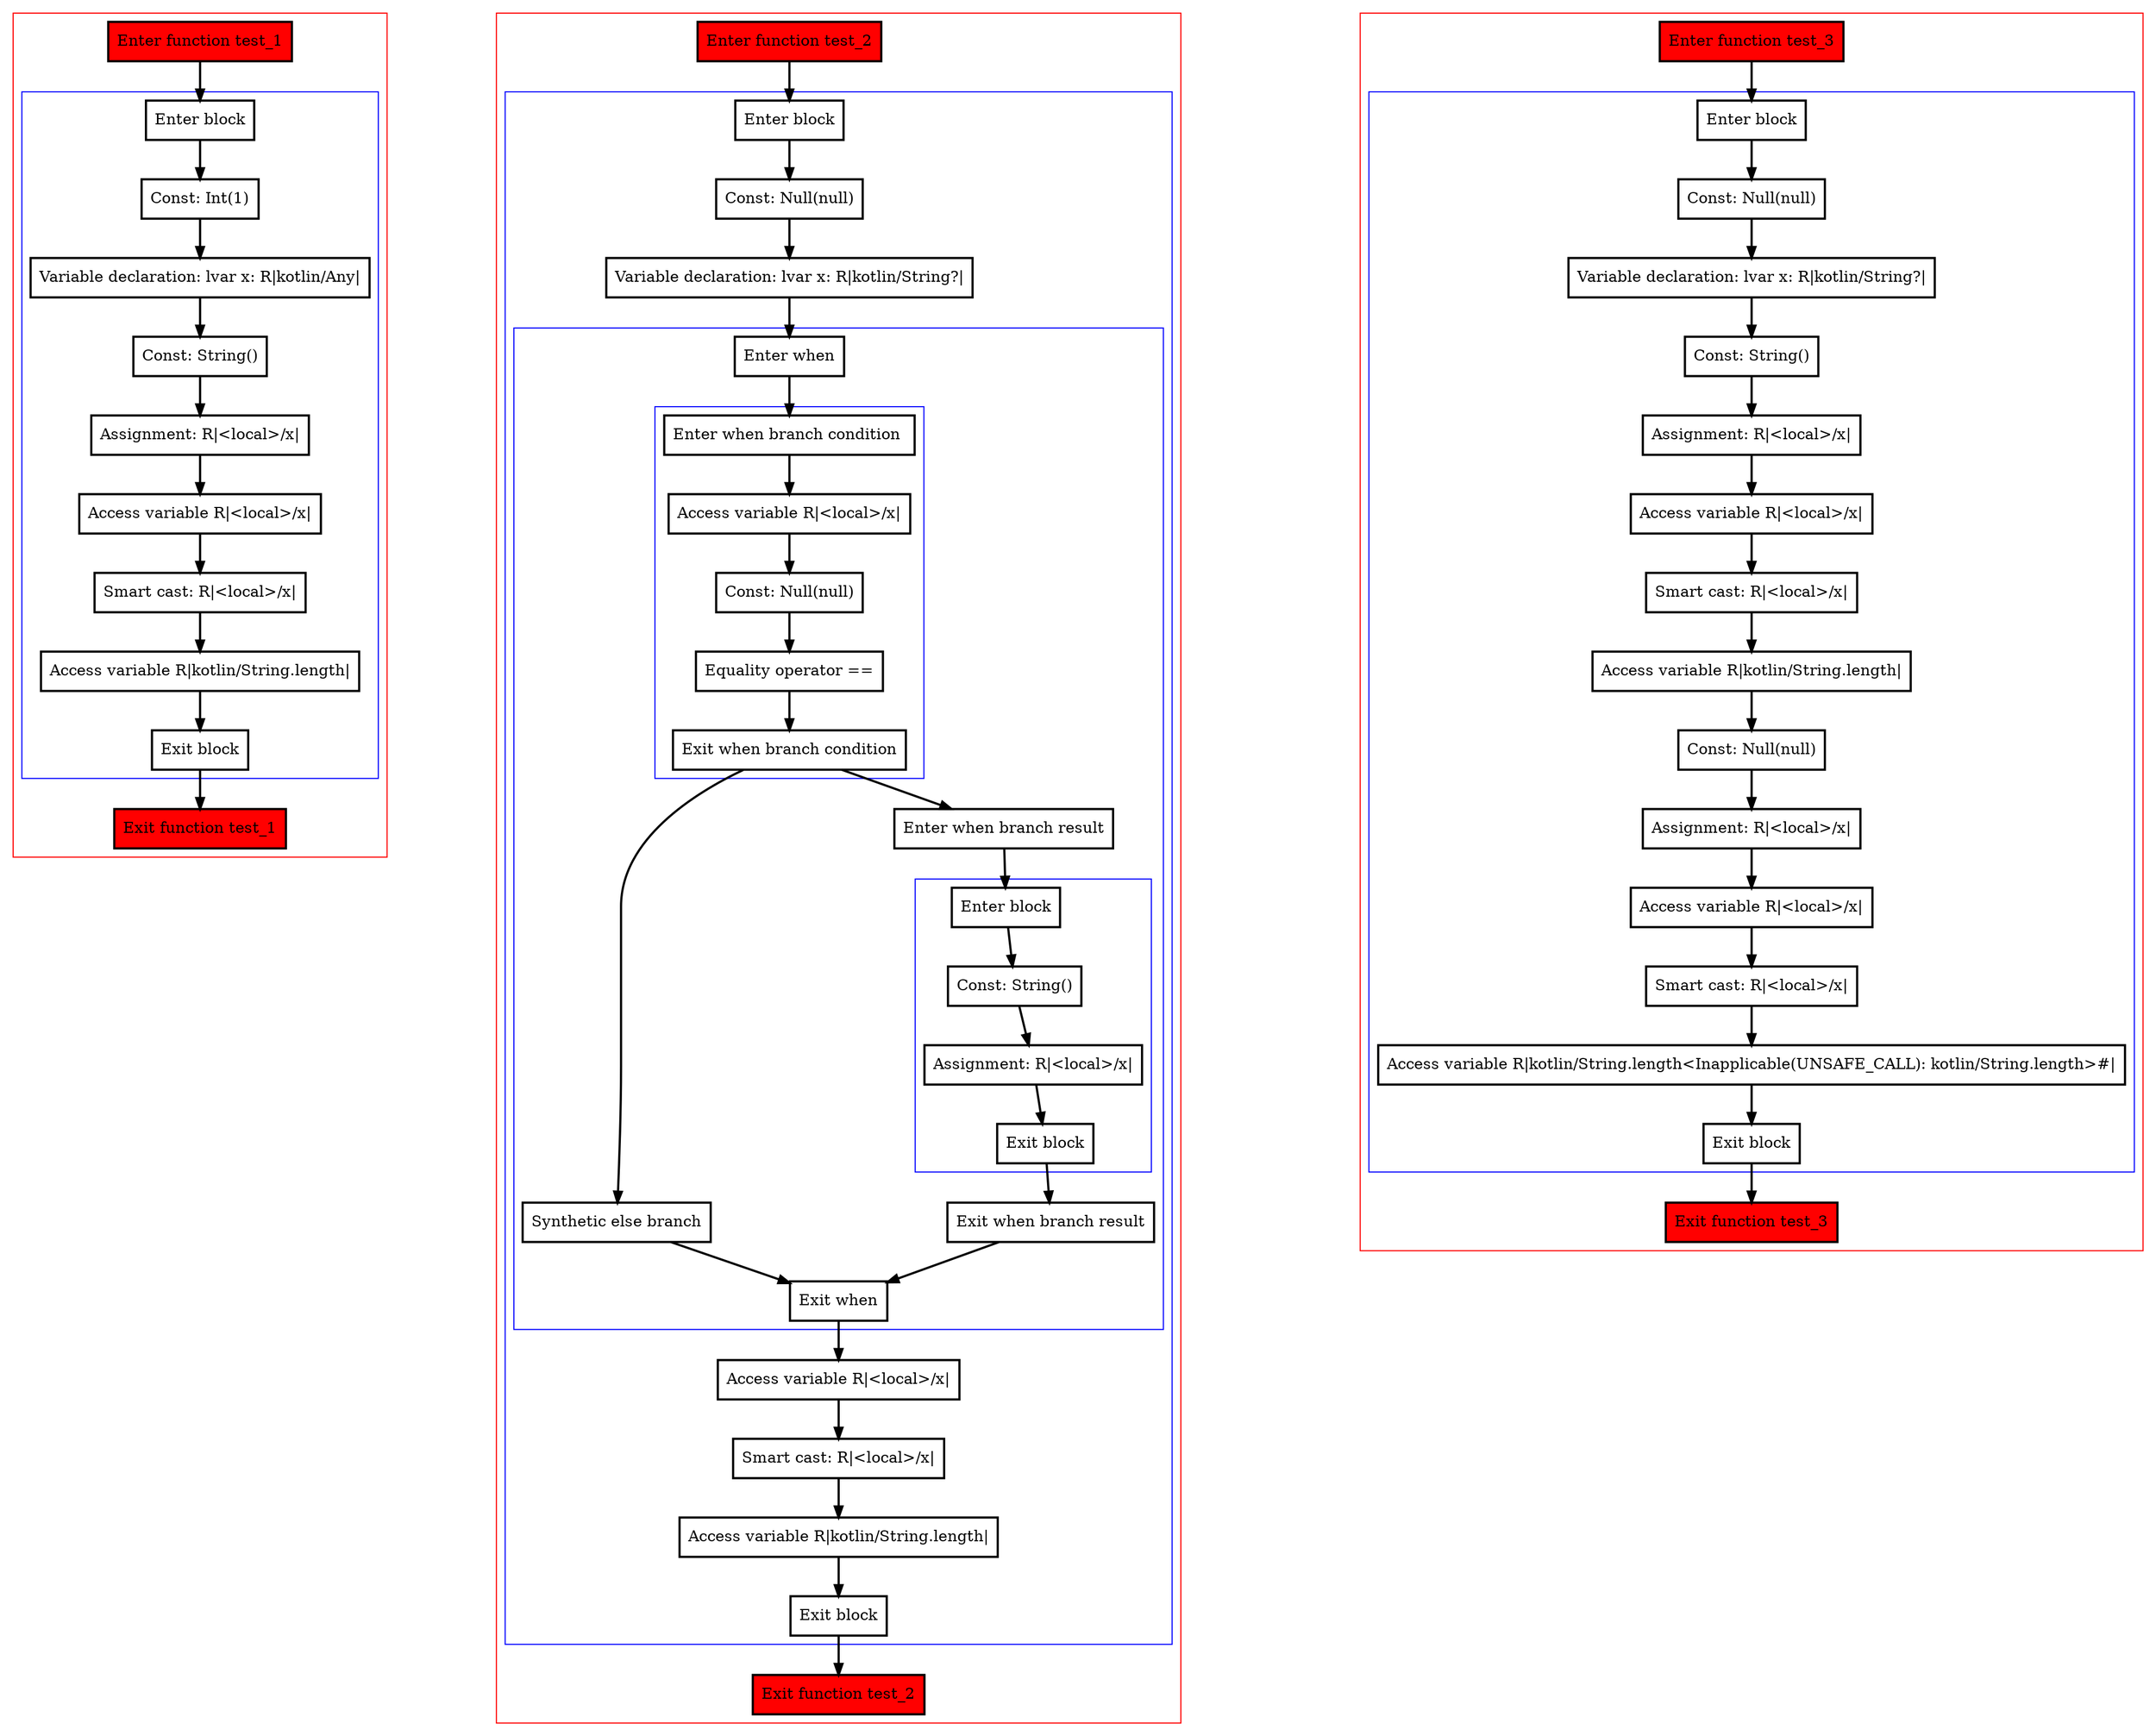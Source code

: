 digraph smartcastAfterReassignment_kt {
    graph [nodesep=3]
    node [shape=box penwidth=2]
    edge [penwidth=2]

    subgraph cluster_0 {
        color=red
        0 [label="Enter function test_1" style="filled" fillcolor=red];
        subgraph cluster_1 {
            color=blue
            1 [label="Enter block"];
            2 [label="Const: Int(1)"];
            3 [label="Variable declaration: lvar x: R|kotlin/Any|"];
            4 [label="Const: String()"];
            5 [label="Assignment: R|<local>/x|"];
            6 [label="Access variable R|<local>/x|"];
            7 [label="Smart cast: R|<local>/x|"];
            8 [label="Access variable R|kotlin/String.length|"];
            9 [label="Exit block"];
        }
        10 [label="Exit function test_1" style="filled" fillcolor=red];
    }
    0 -> {1};
    1 -> {2};
    2 -> {3};
    3 -> {4};
    4 -> {5};
    5 -> {6};
    6 -> {7};
    7 -> {8};
    8 -> {9};
    9 -> {10};

    subgraph cluster_2 {
        color=red
        11 [label="Enter function test_2" style="filled" fillcolor=red];
        subgraph cluster_3 {
            color=blue
            12 [label="Enter block"];
            13 [label="Const: Null(null)"];
            14 [label="Variable declaration: lvar x: R|kotlin/String?|"];
            subgraph cluster_4 {
                color=blue
                15 [label="Enter when"];
                subgraph cluster_5 {
                    color=blue
                    16 [label="Enter when branch condition "];
                    17 [label="Access variable R|<local>/x|"];
                    18 [label="Const: Null(null)"];
                    19 [label="Equality operator =="];
                    20 [label="Exit when branch condition"];
                }
                21 [label="Synthetic else branch"];
                22 [label="Enter when branch result"];
                subgraph cluster_6 {
                    color=blue
                    23 [label="Enter block"];
                    24 [label="Const: String()"];
                    25 [label="Assignment: R|<local>/x|"];
                    26 [label="Exit block"];
                }
                27 [label="Exit when branch result"];
                28 [label="Exit when"];
            }
            29 [label="Access variable R|<local>/x|"];
            30 [label="Smart cast: R|<local>/x|"];
            31 [label="Access variable R|kotlin/String.length|"];
            32 [label="Exit block"];
        }
        33 [label="Exit function test_2" style="filled" fillcolor=red];
    }
    11 -> {12};
    12 -> {13};
    13 -> {14};
    14 -> {15};
    15 -> {16};
    16 -> {17};
    17 -> {18};
    18 -> {19};
    19 -> {20};
    20 -> {21 22};
    21 -> {28};
    22 -> {23};
    23 -> {24};
    24 -> {25};
    25 -> {26};
    26 -> {27};
    27 -> {28};
    28 -> {29};
    29 -> {30};
    30 -> {31};
    31 -> {32};
    32 -> {33};

    subgraph cluster_7 {
        color=red
        34 [label="Enter function test_3" style="filled" fillcolor=red];
        subgraph cluster_8 {
            color=blue
            35 [label="Enter block"];
            36 [label="Const: Null(null)"];
            37 [label="Variable declaration: lvar x: R|kotlin/String?|"];
            38 [label="Const: String()"];
            39 [label="Assignment: R|<local>/x|"];
            40 [label="Access variable R|<local>/x|"];
            41 [label="Smart cast: R|<local>/x|"];
            42 [label="Access variable R|kotlin/String.length|"];
            43 [label="Const: Null(null)"];
            44 [label="Assignment: R|<local>/x|"];
            45 [label="Access variable R|<local>/x|"];
            46 [label="Smart cast: R|<local>/x|"];
            47 [label="Access variable R|kotlin/String.length<Inapplicable(UNSAFE_CALL): kotlin/String.length>#|"];
            48 [label="Exit block"];
        }
        49 [label="Exit function test_3" style="filled" fillcolor=red];
    }
    34 -> {35};
    35 -> {36};
    36 -> {37};
    37 -> {38};
    38 -> {39};
    39 -> {40};
    40 -> {41};
    41 -> {42};
    42 -> {43};
    43 -> {44};
    44 -> {45};
    45 -> {46};
    46 -> {47};
    47 -> {48};
    48 -> {49};

}
